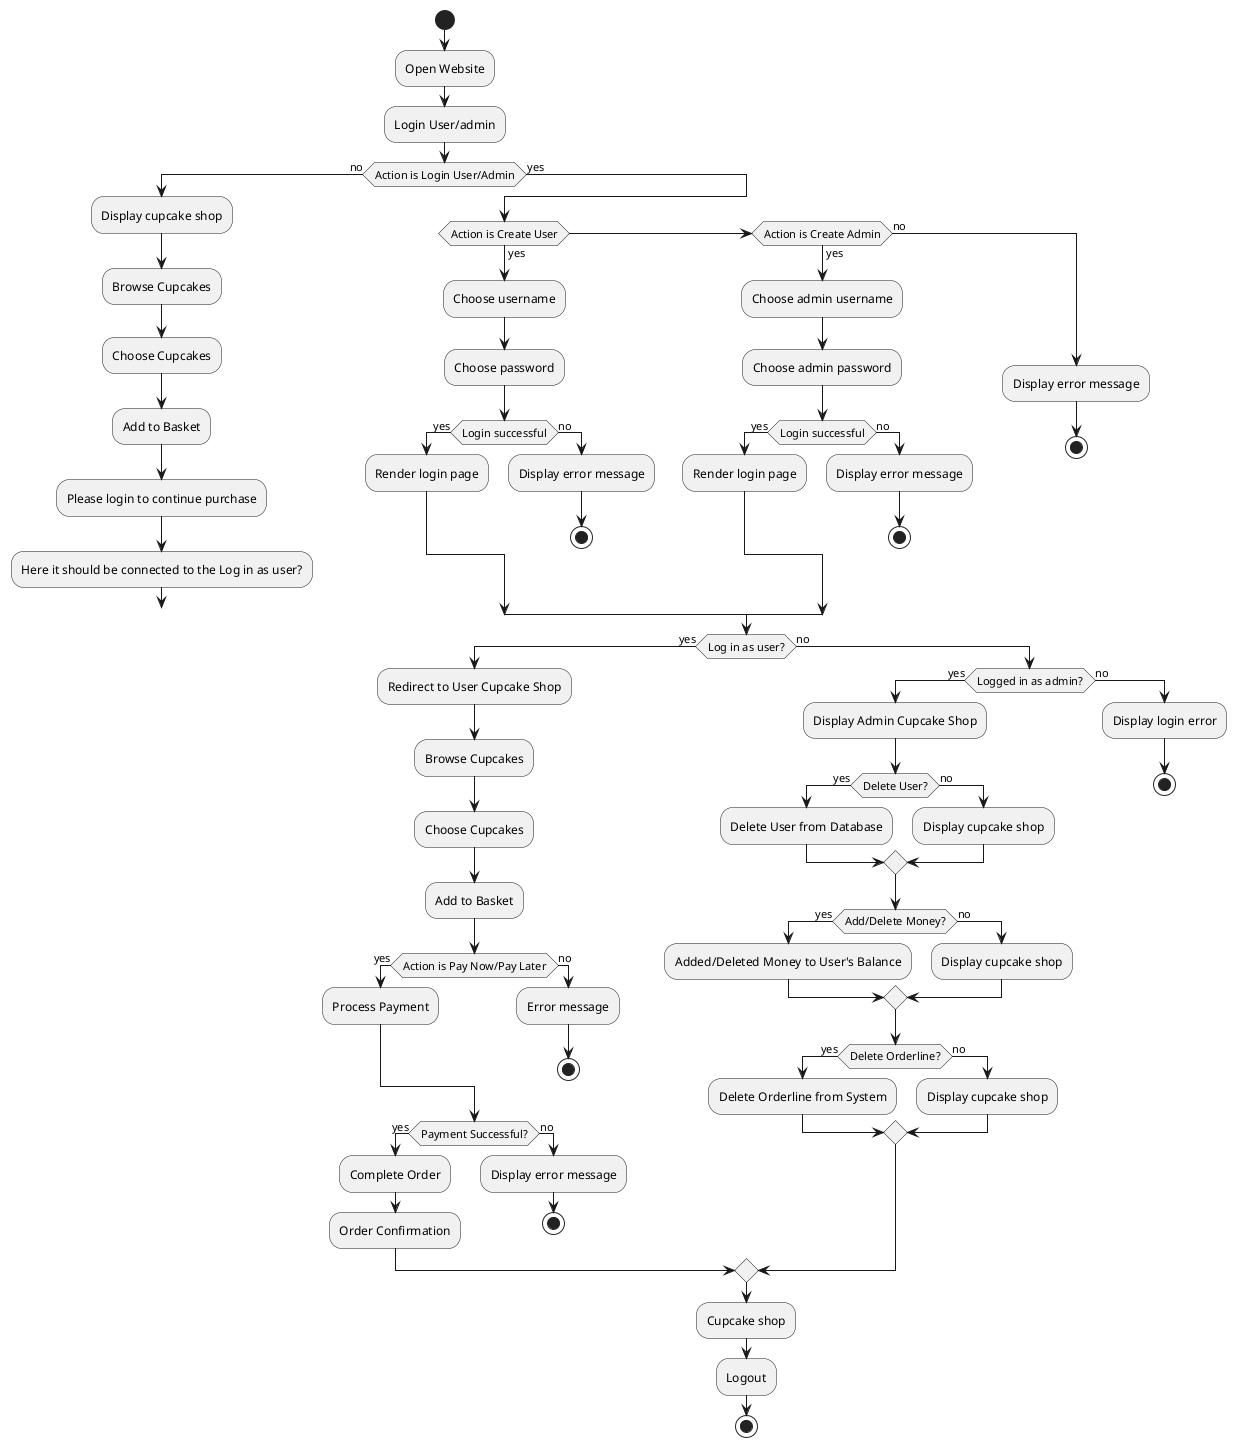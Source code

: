 @startuml

start
:Open Website;

:Login User/admin;

if (Action is Login User/Admin) then (no)
:Display cupcake shop;
:Browse Cupcakes;
      :Choose Cupcakes;
      :Add to Basket;
      :Please login to continue purchase;
      :Here it should be connected to the Log in as user?;
      break;
else (yes)
  if (Action is Create User) then (yes)
    :Choose username;
    :Choose password;
    if (Login successful) then (yes)
      :Render login page;
    else (no)
      :Display error message;
      stop
    endif
  else if (Action is Create Admin) then (yes)
    :Choose admin username;
    :Choose admin password;
    if (Login successful) then (yes)
      :Render login page;
      else(no)
      :Display error message;
      stop
    endif
    else(no)
      :Display error message;
      stop
  endif

   if (Log in as user?) then (yes)
      :Redirect to User Cupcake Shop;
      :Browse Cupcakes;
      :Choose Cupcakes;
      :Add to Basket;
      if (Action is Pay Now/Pay Later) then (yes)
        :Process Payment;
        else (no)
        :Error message;
        stop;
        endif
        if (Payment Successful?) then (yes)
          :Complete Order;
          :Order Confirmation;
          else (no)
          :Display error message;
          stop;
      endif
    else (no)
      if (Logged in as admin?) then (yes)
        :Display Admin Cupcake Shop;
        if (Delete User?) then (yes)
          :Delete User from Database;
          else(no)
          :Display cupcake shop;
        endif

        if (Add/Delete Money?) then (yes)
          :Added/Deleted Money to User's Balance;
           else(no)
           :Display cupcake shop;
        endif
        if (Delete Orderline?) then (yes)
          :Delete Orderline from System;
          else(no)
           :Display cupcake shop;
        endif
         else(no)
          :Display login error;
          stop;
      endif
    endif
   :Cupcake shop;
   :Logout;
stop

@enduml